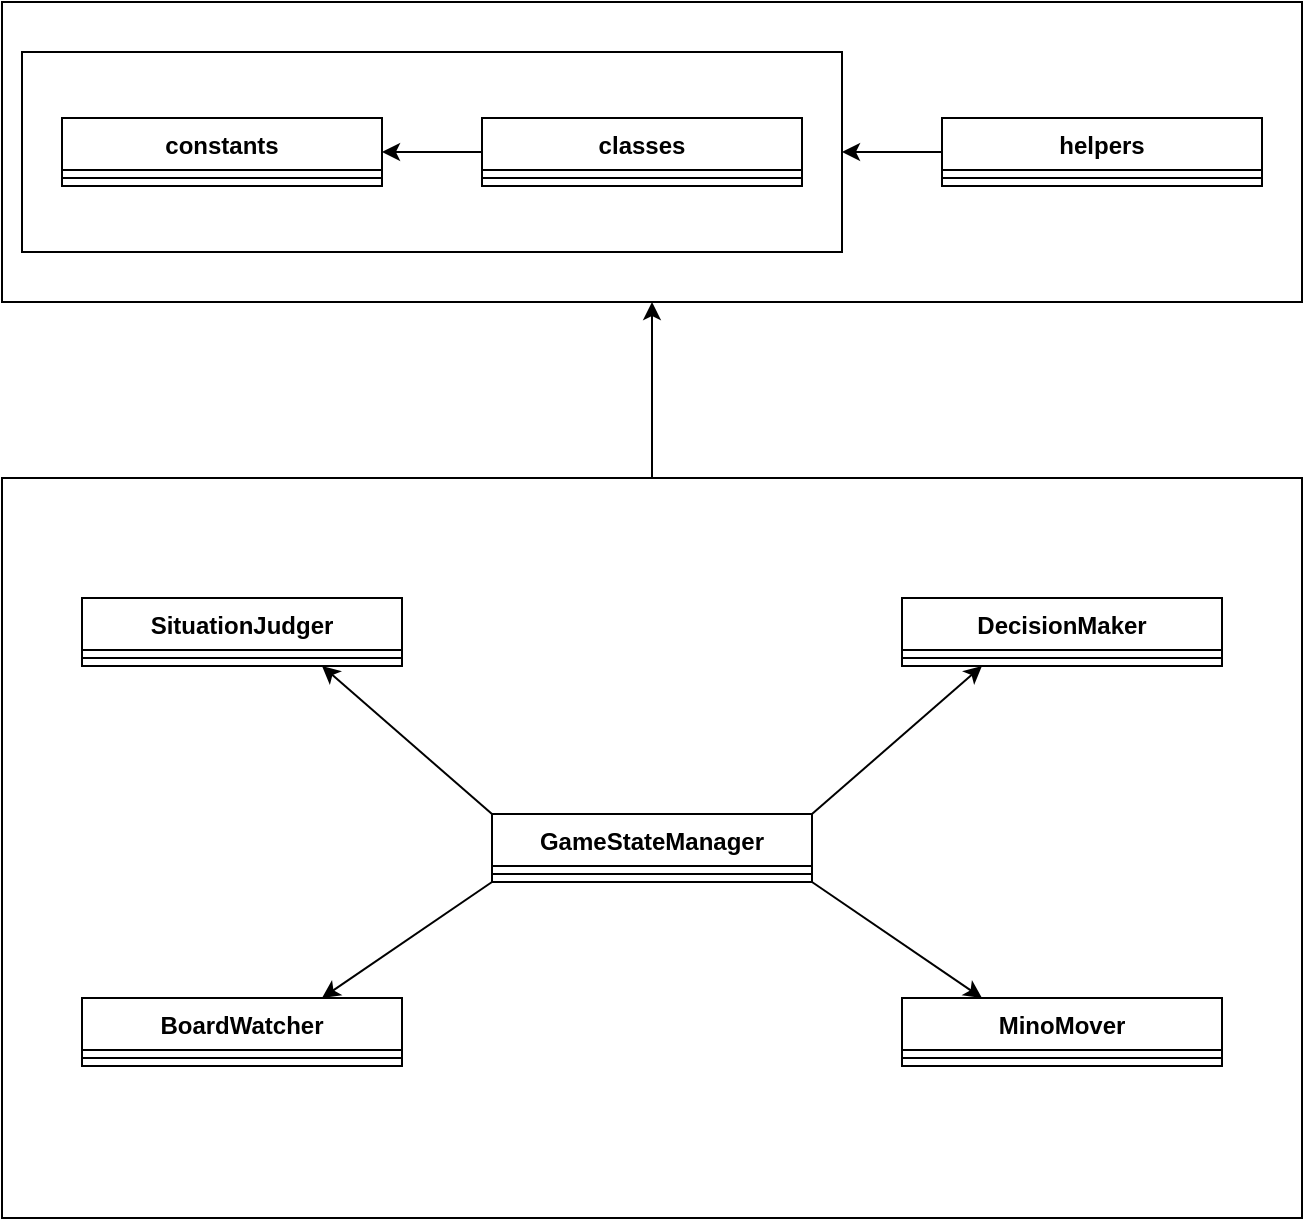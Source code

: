 <mxfile>
    <diagram id="yEpG8pRHY3YEy-1Q46Di" name="Page-1">
        <mxGraphModel dx="1155" dy="734" grid="1" gridSize="10" guides="1" tooltips="1" connect="1" arrows="1" fold="1" page="1" pageScale="1" pageWidth="827" pageHeight="1169" math="0" shadow="0">
            <root>
                <mxCell id="0"/>
                <mxCell id="1" parent="0"/>
                <mxCell id="vJlJA39UJEjqToiO2ea8-16" value="" style="rounded=0;whiteSpace=wrap;html=1;" parent="1" vertex="1">
                    <mxGeometry x="30" y="242" width="650" height="150" as="geometry"/>
                </mxCell>
                <mxCell id="vJlJA39UJEjqToiO2ea8-11" value="" style="rounded=0;whiteSpace=wrap;html=1;" parent="1" vertex="1">
                    <mxGeometry x="40" y="267" width="410" height="100" as="geometry"/>
                </mxCell>
                <mxCell id="vJlJA39UJEjqToiO2ea8-7" style="edgeStyle=orthogonalEdgeStyle;rounded=0;orthogonalLoop=1;jettySize=auto;html=1;" parent="1" source="vJlJA39UJEjqToiO2ea8-1" target="vJlJA39UJEjqToiO2ea8-5" edge="1">
                    <mxGeometry relative="1" as="geometry"/>
                </mxCell>
                <mxCell id="vJlJA39UJEjqToiO2ea8-1" value="classes" style="swimlane;fontStyle=1;align=center;verticalAlign=top;childLayout=stackLayout;horizontal=1;startSize=26;horizontalStack=0;resizeParent=1;resizeParentMax=0;resizeLast=0;collapsible=1;marginBottom=0;" parent="1" vertex="1">
                    <mxGeometry x="270" y="300" width="160" height="34" as="geometry"/>
                </mxCell>
                <mxCell id="vJlJA39UJEjqToiO2ea8-3" value="" style="line;strokeWidth=1;fillColor=none;align=left;verticalAlign=middle;spacingTop=-1;spacingLeft=3;spacingRight=3;rotatable=0;labelPosition=right;points=[];portConstraint=eastwest;" parent="vJlJA39UJEjqToiO2ea8-1" vertex="1">
                    <mxGeometry y="26" width="160" height="8" as="geometry"/>
                </mxCell>
                <mxCell id="vJlJA39UJEjqToiO2ea8-5" value="constants" style="swimlane;fontStyle=1;align=center;verticalAlign=top;childLayout=stackLayout;horizontal=1;startSize=26;horizontalStack=0;resizeParent=1;resizeParentMax=0;resizeLast=0;collapsible=1;marginBottom=0;" parent="1" vertex="1">
                    <mxGeometry x="60" y="300" width="160" height="34" as="geometry"/>
                </mxCell>
                <mxCell id="vJlJA39UJEjqToiO2ea8-6" value="" style="line;strokeWidth=1;fillColor=none;align=left;verticalAlign=middle;spacingTop=-1;spacingLeft=3;spacingRight=3;rotatable=0;labelPosition=right;points=[];portConstraint=eastwest;" parent="vJlJA39UJEjqToiO2ea8-5" vertex="1">
                    <mxGeometry y="26" width="160" height="8" as="geometry"/>
                </mxCell>
                <mxCell id="vJlJA39UJEjqToiO2ea8-15" style="edgeStyle=orthogonalEdgeStyle;rounded=0;orthogonalLoop=1;jettySize=auto;html=1;entryX=1;entryY=0.5;entryDx=0;entryDy=0;" parent="1" source="vJlJA39UJEjqToiO2ea8-13" target="vJlJA39UJEjqToiO2ea8-11" edge="1">
                    <mxGeometry relative="1" as="geometry"/>
                </mxCell>
                <mxCell id="vJlJA39UJEjqToiO2ea8-13" value="helpers" style="swimlane;fontStyle=1;align=center;verticalAlign=top;childLayout=stackLayout;horizontal=1;startSize=26;horizontalStack=0;resizeParent=1;resizeParentMax=0;resizeLast=0;collapsible=1;marginBottom=0;" parent="1" vertex="1">
                    <mxGeometry x="500" y="300" width="160" height="34" as="geometry"/>
                </mxCell>
                <mxCell id="vJlJA39UJEjqToiO2ea8-14" value="" style="line;strokeWidth=1;fillColor=none;align=left;verticalAlign=middle;spacingTop=-1;spacingLeft=3;spacingRight=3;rotatable=0;labelPosition=right;points=[];portConstraint=eastwest;" parent="vJlJA39UJEjqToiO2ea8-13" vertex="1">
                    <mxGeometry y="26" width="160" height="8" as="geometry"/>
                </mxCell>
                <mxCell id="vJlJA39UJEjqToiO2ea8-21" style="edgeStyle=orthogonalEdgeStyle;rounded=0;orthogonalLoop=1;jettySize=auto;html=1;entryX=0.5;entryY=1;entryDx=0;entryDy=0;" parent="1" source="vJlJA39UJEjqToiO2ea8-19" target="vJlJA39UJEjqToiO2ea8-16" edge="1">
                    <mxGeometry relative="1" as="geometry"/>
                </mxCell>
                <mxCell id="vJlJA39UJEjqToiO2ea8-19" value="" style="rounded=0;whiteSpace=wrap;html=1;" parent="1" vertex="1">
                    <mxGeometry x="30" y="480" width="650" height="370" as="geometry"/>
                </mxCell>
                <mxCell id="vJlJA39UJEjqToiO2ea8-34" style="edgeStyle=none;rounded=0;orthogonalLoop=1;jettySize=auto;html=1;exitX=0;exitY=1;exitDx=0;exitDy=0;entryX=0.75;entryY=0;entryDx=0;entryDy=0;" parent="1" source="vJlJA39UJEjqToiO2ea8-22" target="vJlJA39UJEjqToiO2ea8-27" edge="1">
                    <mxGeometry relative="1" as="geometry"/>
                </mxCell>
                <mxCell id="vJlJA39UJEjqToiO2ea8-35" style="edgeStyle=none;rounded=0;orthogonalLoop=1;jettySize=auto;html=1;exitX=0;exitY=0;exitDx=0;exitDy=0;entryX=0.75;entryY=1;entryDx=0;entryDy=0;" parent="1" source="vJlJA39UJEjqToiO2ea8-22" target="vJlJA39UJEjqToiO2ea8-24" edge="1">
                    <mxGeometry relative="1" as="geometry"/>
                </mxCell>
                <mxCell id="vJlJA39UJEjqToiO2ea8-36" style="edgeStyle=none;rounded=0;orthogonalLoop=1;jettySize=auto;html=1;exitX=1;exitY=0;exitDx=0;exitDy=0;entryX=0.25;entryY=1;entryDx=0;entryDy=0;" parent="1" source="vJlJA39UJEjqToiO2ea8-22" target="vJlJA39UJEjqToiO2ea8-29" edge="1">
                    <mxGeometry relative="1" as="geometry"/>
                </mxCell>
                <mxCell id="vJlJA39UJEjqToiO2ea8-37" style="edgeStyle=none;rounded=0;orthogonalLoop=1;jettySize=auto;html=1;exitX=1;exitY=1;exitDx=0;exitDy=0;entryX=0.25;entryY=0;entryDx=0;entryDy=0;" parent="1" source="vJlJA39UJEjqToiO2ea8-22" target="vJlJA39UJEjqToiO2ea8-31" edge="1">
                    <mxGeometry relative="1" as="geometry"/>
                </mxCell>
                <mxCell id="vJlJA39UJEjqToiO2ea8-22" value="GameStateManager" style="swimlane;fontStyle=1;align=center;verticalAlign=top;childLayout=stackLayout;horizontal=1;startSize=26;horizontalStack=0;resizeParent=1;resizeParentMax=0;resizeLast=0;collapsible=1;marginBottom=0;" parent="1" vertex="1">
                    <mxGeometry x="275" y="648" width="160" height="34" as="geometry"/>
                </mxCell>
                <mxCell id="vJlJA39UJEjqToiO2ea8-23" value="" style="line;strokeWidth=1;fillColor=none;align=left;verticalAlign=middle;spacingTop=-1;spacingLeft=3;spacingRight=3;rotatable=0;labelPosition=right;points=[];portConstraint=eastwest;" parent="vJlJA39UJEjqToiO2ea8-22" vertex="1">
                    <mxGeometry y="26" width="160" height="8" as="geometry"/>
                </mxCell>
                <mxCell id="vJlJA39UJEjqToiO2ea8-24" value="SituationJudger" style="swimlane;fontStyle=1;align=center;verticalAlign=top;childLayout=stackLayout;horizontal=1;startSize=26;horizontalStack=0;resizeParent=1;resizeParentMax=0;resizeLast=0;collapsible=1;marginBottom=0;" parent="1" vertex="1">
                    <mxGeometry x="70" y="540" width="160" height="34" as="geometry"/>
                </mxCell>
                <mxCell id="vJlJA39UJEjqToiO2ea8-25" value="" style="line;strokeWidth=1;fillColor=none;align=left;verticalAlign=middle;spacingTop=-1;spacingLeft=3;spacingRight=3;rotatable=0;labelPosition=right;points=[];portConstraint=eastwest;" parent="vJlJA39UJEjqToiO2ea8-24" vertex="1">
                    <mxGeometry y="26" width="160" height="8" as="geometry"/>
                </mxCell>
                <mxCell id="vJlJA39UJEjqToiO2ea8-27" value="BoardWatcher" style="swimlane;fontStyle=1;align=center;verticalAlign=top;childLayout=stackLayout;horizontal=1;startSize=26;horizontalStack=0;resizeParent=1;resizeParentMax=0;resizeLast=0;collapsible=1;marginBottom=0;" parent="1" vertex="1">
                    <mxGeometry x="70" y="740" width="160" height="34" as="geometry"/>
                </mxCell>
                <mxCell id="vJlJA39UJEjqToiO2ea8-28" value="" style="line;strokeWidth=1;fillColor=none;align=left;verticalAlign=middle;spacingTop=-1;spacingLeft=3;spacingRight=3;rotatable=0;labelPosition=right;points=[];portConstraint=eastwest;" parent="vJlJA39UJEjqToiO2ea8-27" vertex="1">
                    <mxGeometry y="26" width="160" height="8" as="geometry"/>
                </mxCell>
                <mxCell id="vJlJA39UJEjqToiO2ea8-29" value="DecisionMaker" style="swimlane;fontStyle=1;align=center;verticalAlign=top;childLayout=stackLayout;horizontal=1;startSize=26;horizontalStack=0;resizeParent=1;resizeParentMax=0;resizeLast=0;collapsible=1;marginBottom=0;" parent="1" vertex="1">
                    <mxGeometry x="480" y="540" width="160" height="34" as="geometry"/>
                </mxCell>
                <mxCell id="vJlJA39UJEjqToiO2ea8-30" value="" style="line;strokeWidth=1;fillColor=none;align=left;verticalAlign=middle;spacingTop=-1;spacingLeft=3;spacingRight=3;rotatable=0;labelPosition=right;points=[];portConstraint=eastwest;" parent="vJlJA39UJEjqToiO2ea8-29" vertex="1">
                    <mxGeometry y="26" width="160" height="8" as="geometry"/>
                </mxCell>
                <mxCell id="vJlJA39UJEjqToiO2ea8-31" value="MinoMover" style="swimlane;fontStyle=1;align=center;verticalAlign=top;childLayout=stackLayout;horizontal=1;startSize=26;horizontalStack=0;resizeParent=1;resizeParentMax=0;resizeLast=0;collapsible=1;marginBottom=0;" parent="1" vertex="1">
                    <mxGeometry x="480" y="740" width="160" height="34" as="geometry"/>
                </mxCell>
                <mxCell id="vJlJA39UJEjqToiO2ea8-32" value="" style="line;strokeWidth=1;fillColor=none;align=left;verticalAlign=middle;spacingTop=-1;spacingLeft=3;spacingRight=3;rotatable=0;labelPosition=right;points=[];portConstraint=eastwest;" parent="vJlJA39UJEjqToiO2ea8-31" vertex="1">
                    <mxGeometry y="26" width="160" height="8" as="geometry"/>
                </mxCell>
            </root>
        </mxGraphModel>
    </diagram>
</mxfile>